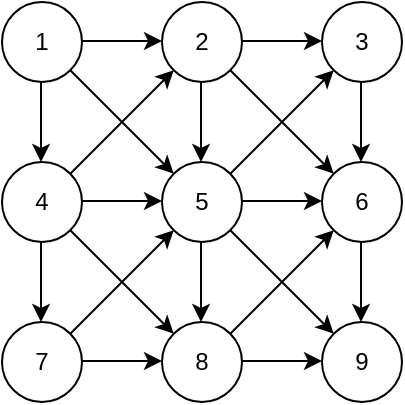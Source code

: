 <mxfile version="23.1.6" type="github">
  <diagram name="Página-1" id="ORpVNRjwQ-_NjkKLwWe5">
    <mxGraphModel dx="2074" dy="1098" grid="1" gridSize="10" guides="1" tooltips="1" connect="1" arrows="1" fold="1" page="1" pageScale="1" pageWidth="827" pageHeight="1169" math="0" shadow="0">
      <root>
        <mxCell id="0" />
        <mxCell id="1" parent="0" />
        <mxCell id="crZlNdaWPxNIG2LALsKr-2" value="1" style="ellipse;whiteSpace=wrap;html=1;aspect=fixed;" vertex="1" parent="1">
          <mxGeometry x="40" y="40" width="40" height="40" as="geometry" />
        </mxCell>
        <mxCell id="crZlNdaWPxNIG2LALsKr-3" value="2" style="ellipse;whiteSpace=wrap;html=1;aspect=fixed;" vertex="1" parent="1">
          <mxGeometry x="120" y="40" width="40" height="40" as="geometry" />
        </mxCell>
        <mxCell id="crZlNdaWPxNIG2LALsKr-4" value="3" style="ellipse;whiteSpace=wrap;html=1;aspect=fixed;" vertex="1" parent="1">
          <mxGeometry x="200" y="40" width="40" height="40" as="geometry" />
        </mxCell>
        <mxCell id="crZlNdaWPxNIG2LALsKr-5" value="4" style="ellipse;whiteSpace=wrap;html=1;aspect=fixed;" vertex="1" parent="1">
          <mxGeometry x="40" y="120" width="40" height="40" as="geometry" />
        </mxCell>
        <mxCell id="crZlNdaWPxNIG2LALsKr-6" value="5" style="ellipse;whiteSpace=wrap;html=1;aspect=fixed;" vertex="1" parent="1">
          <mxGeometry x="120" y="120" width="40" height="40" as="geometry" />
        </mxCell>
        <mxCell id="crZlNdaWPxNIG2LALsKr-7" value="6" style="ellipse;whiteSpace=wrap;html=1;aspect=fixed;" vertex="1" parent="1">
          <mxGeometry x="200" y="120" width="40" height="40" as="geometry" />
        </mxCell>
        <mxCell id="crZlNdaWPxNIG2LALsKr-8" value="7" style="ellipse;whiteSpace=wrap;html=1;aspect=fixed;" vertex="1" parent="1">
          <mxGeometry x="40" y="200" width="40" height="40" as="geometry" />
        </mxCell>
        <mxCell id="crZlNdaWPxNIG2LALsKr-9" value="8" style="ellipse;whiteSpace=wrap;html=1;aspect=fixed;" vertex="1" parent="1">
          <mxGeometry x="120" y="200" width="40" height="40" as="geometry" />
        </mxCell>
        <mxCell id="crZlNdaWPxNIG2LALsKr-10" value="9" style="ellipse;whiteSpace=wrap;html=1;aspect=fixed;" vertex="1" parent="1">
          <mxGeometry x="200" y="200" width="40" height="40" as="geometry" />
        </mxCell>
        <mxCell id="crZlNdaWPxNIG2LALsKr-11" value="" style="endArrow=classic;html=1;rounded=0;" edge="1" parent="1">
          <mxGeometry width="50" height="50" relative="1" as="geometry">
            <mxPoint x="80" y="139.5" as="sourcePoint" />
            <mxPoint x="120" y="139.5" as="targetPoint" />
          </mxGeometry>
        </mxCell>
        <mxCell id="crZlNdaWPxNIG2LALsKr-12" value="" style="endArrow=classic;html=1;rounded=0;" edge="1" parent="1">
          <mxGeometry width="50" height="50" relative="1" as="geometry">
            <mxPoint x="80" y="59.5" as="sourcePoint" />
            <mxPoint x="120" y="59.5" as="targetPoint" />
          </mxGeometry>
        </mxCell>
        <mxCell id="crZlNdaWPxNIG2LALsKr-13" value="" style="endArrow=classic;html=1;rounded=0;" edge="1" parent="1">
          <mxGeometry width="50" height="50" relative="1" as="geometry">
            <mxPoint x="160" y="59.5" as="sourcePoint" />
            <mxPoint x="200" y="59.5" as="targetPoint" />
          </mxGeometry>
        </mxCell>
        <mxCell id="crZlNdaWPxNIG2LALsKr-14" value="" style="endArrow=classic;html=1;rounded=0;" edge="1" parent="1">
          <mxGeometry width="50" height="50" relative="1" as="geometry">
            <mxPoint x="160" y="139.5" as="sourcePoint" />
            <mxPoint x="200" y="139.5" as="targetPoint" />
          </mxGeometry>
        </mxCell>
        <mxCell id="crZlNdaWPxNIG2LALsKr-15" value="" style="endArrow=classic;html=1;rounded=0;" edge="1" parent="1">
          <mxGeometry width="50" height="50" relative="1" as="geometry">
            <mxPoint x="80" y="219.5" as="sourcePoint" />
            <mxPoint x="120" y="219.5" as="targetPoint" />
          </mxGeometry>
        </mxCell>
        <mxCell id="crZlNdaWPxNIG2LALsKr-16" value="" style="endArrow=classic;html=1;rounded=0;" edge="1" parent="1">
          <mxGeometry width="50" height="50" relative="1" as="geometry">
            <mxPoint x="160" y="219.5" as="sourcePoint" />
            <mxPoint x="200" y="219.5" as="targetPoint" />
          </mxGeometry>
        </mxCell>
        <mxCell id="crZlNdaWPxNIG2LALsKr-18" value="" style="endArrow=classic;html=1;rounded=0;exitX=0.5;exitY=0;exitDx=0;exitDy=0;" edge="1" parent="1">
          <mxGeometry width="50" height="50" relative="1" as="geometry">
            <mxPoint x="59.5" y="160" as="sourcePoint" />
            <mxPoint x="59.5" y="200" as="targetPoint" />
          </mxGeometry>
        </mxCell>
        <mxCell id="crZlNdaWPxNIG2LALsKr-19" value="" style="endArrow=classic;html=1;rounded=0;exitX=0.5;exitY=0;exitDx=0;exitDy=0;" edge="1" parent="1">
          <mxGeometry width="50" height="50" relative="1" as="geometry">
            <mxPoint x="59.5" y="80" as="sourcePoint" />
            <mxPoint x="59.5" y="120" as="targetPoint" />
          </mxGeometry>
        </mxCell>
        <mxCell id="crZlNdaWPxNIG2LALsKr-20" value="" style="endArrow=classic;html=1;rounded=0;exitX=0.5;exitY=0;exitDx=0;exitDy=0;" edge="1" parent="1">
          <mxGeometry width="50" height="50" relative="1" as="geometry">
            <mxPoint x="139.5" y="80" as="sourcePoint" />
            <mxPoint x="139.5" y="120" as="targetPoint" />
          </mxGeometry>
        </mxCell>
        <mxCell id="crZlNdaWPxNIG2LALsKr-21" value="" style="endArrow=classic;html=1;rounded=0;exitX=0.5;exitY=0;exitDx=0;exitDy=0;" edge="1" parent="1">
          <mxGeometry width="50" height="50" relative="1" as="geometry">
            <mxPoint x="139.5" y="160" as="sourcePoint" />
            <mxPoint x="139.5" y="200" as="targetPoint" />
          </mxGeometry>
        </mxCell>
        <mxCell id="crZlNdaWPxNIG2LALsKr-22" value="" style="endArrow=classic;html=1;rounded=0;exitX=0.5;exitY=0;exitDx=0;exitDy=0;" edge="1" parent="1">
          <mxGeometry width="50" height="50" relative="1" as="geometry">
            <mxPoint x="219.5" y="160" as="sourcePoint" />
            <mxPoint x="219.5" y="200" as="targetPoint" />
          </mxGeometry>
        </mxCell>
        <mxCell id="crZlNdaWPxNIG2LALsKr-23" value="" style="endArrow=classic;html=1;rounded=0;exitX=0.5;exitY=0;exitDx=0;exitDy=0;" edge="1" parent="1">
          <mxGeometry width="50" height="50" relative="1" as="geometry">
            <mxPoint x="219.5" y="80" as="sourcePoint" />
            <mxPoint x="219.5" y="120" as="targetPoint" />
          </mxGeometry>
        </mxCell>
        <mxCell id="crZlNdaWPxNIG2LALsKr-24" value="" style="endArrow=classic;html=1;rounded=0;exitX=1;exitY=1;exitDx=0;exitDy=0;" edge="1" parent="1" source="crZlNdaWPxNIG2LALsKr-5" target="crZlNdaWPxNIG2LALsKr-9">
          <mxGeometry width="50" height="50" relative="1" as="geometry">
            <mxPoint x="79" y="150" as="sourcePoint" />
            <mxPoint x="79" y="190" as="targetPoint" />
          </mxGeometry>
        </mxCell>
        <mxCell id="crZlNdaWPxNIG2LALsKr-27" value="" style="endArrow=classic;html=1;rounded=0;exitX=1;exitY=1;exitDx=0;exitDy=0;entryX=0;entryY=0;entryDx=0;entryDy=0;" edge="1" parent="1" source="crZlNdaWPxNIG2LALsKr-6" target="crZlNdaWPxNIG2LALsKr-10">
          <mxGeometry width="50" height="50" relative="1" as="geometry">
            <mxPoint x="160" y="148" as="sourcePoint" />
            <mxPoint x="212" y="200" as="targetPoint" />
          </mxGeometry>
        </mxCell>
        <mxCell id="crZlNdaWPxNIG2LALsKr-28" value="" style="endArrow=classic;html=1;rounded=0;exitX=1;exitY=1;exitDx=0;exitDy=0;entryX=0;entryY=0;entryDx=0;entryDy=0;" edge="1" parent="1" source="crZlNdaWPxNIG2LALsKr-2" target="crZlNdaWPxNIG2LALsKr-6">
          <mxGeometry width="50" height="50" relative="1" as="geometry">
            <mxPoint x="80" y="80" as="sourcePoint" />
            <mxPoint x="120" y="120" as="targetPoint" />
          </mxGeometry>
        </mxCell>
        <mxCell id="crZlNdaWPxNIG2LALsKr-29" value="" style="endArrow=classic;html=1;rounded=0;exitX=1;exitY=1;exitDx=0;exitDy=0;entryX=0;entryY=0;entryDx=0;entryDy=0;" edge="1" parent="1" source="crZlNdaWPxNIG2LALsKr-3" target="crZlNdaWPxNIG2LALsKr-7">
          <mxGeometry width="50" height="50" relative="1" as="geometry">
            <mxPoint x="160" y="80" as="sourcePoint" />
            <mxPoint x="212" y="132" as="targetPoint" />
          </mxGeometry>
        </mxCell>
        <mxCell id="crZlNdaWPxNIG2LALsKr-30" value="" style="endArrow=classic;html=1;rounded=0;exitX=1;exitY=0;exitDx=0;exitDy=0;entryX=0;entryY=1;entryDx=0;entryDy=0;" edge="1" parent="1" source="crZlNdaWPxNIG2LALsKr-5" target="crZlNdaWPxNIG2LALsKr-3">
          <mxGeometry width="50" height="50" relative="1" as="geometry">
            <mxPoint x="80" y="120" as="sourcePoint" />
            <mxPoint x="132" y="172" as="targetPoint" />
          </mxGeometry>
        </mxCell>
        <mxCell id="crZlNdaWPxNIG2LALsKr-31" value="" style="endArrow=classic;html=1;rounded=0;exitX=1;exitY=0;exitDx=0;exitDy=0;entryX=0;entryY=1;entryDx=0;entryDy=0;" edge="1" parent="1" source="crZlNdaWPxNIG2LALsKr-6" target="crZlNdaWPxNIG2LALsKr-4">
          <mxGeometry width="50" height="50" relative="1" as="geometry">
            <mxPoint x="160" y="120" as="sourcePoint" />
            <mxPoint x="212" y="68" as="targetPoint" />
          </mxGeometry>
        </mxCell>
        <mxCell id="crZlNdaWPxNIG2LALsKr-32" value="" style="endArrow=classic;html=1;rounded=0;exitX=1;exitY=0;exitDx=0;exitDy=0;entryX=0;entryY=1;entryDx=0;entryDy=0;" edge="1" parent="1" source="crZlNdaWPxNIG2LALsKr-8" target="crZlNdaWPxNIG2LALsKr-6">
          <mxGeometry width="50" height="50" relative="1" as="geometry">
            <mxPoint x="70" y="212" as="sourcePoint" />
            <mxPoint x="122" y="160" as="targetPoint" />
          </mxGeometry>
        </mxCell>
        <mxCell id="crZlNdaWPxNIG2LALsKr-33" value="" style="endArrow=classic;html=1;rounded=0;exitX=1;exitY=0;exitDx=0;exitDy=0;entryX=0;entryY=1;entryDx=0;entryDy=0;" edge="1" parent="1" source="crZlNdaWPxNIG2LALsKr-9" target="crZlNdaWPxNIG2LALsKr-7">
          <mxGeometry width="50" height="50" relative="1" as="geometry">
            <mxPoint x="160" y="212" as="sourcePoint" />
            <mxPoint x="212" y="160" as="targetPoint" />
          </mxGeometry>
        </mxCell>
      </root>
    </mxGraphModel>
  </diagram>
</mxfile>

